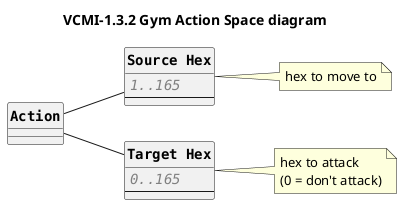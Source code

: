 @startuml "vcmi-1.32-gym-action-space"

title "VCMI-1.3.2 Gym Action Space diagram"
left to right direction
skinparam defaultTextAlignment center
skinparam ClassFontStyle bold
skinparam ClassFontName monospaced
skinparam ClassAttributeFontName monospaced
skinparam ClassAttributeIconSize 0
skinparam DefaultTextAlignment left
hide circle
set namespaceSeparator none

' space
!$nbsp = "<U+00A0>"

!procedure $branch($name, $id, $parent_id)
class "$name" as $id {
  --
}
$parent_id -- $id
!endprocedure

!procedure $leaf($name, $id, $parent_id, $txt)
class "$name" as $id {
  $desc($txt)
  --
}
$parent_id -- $id
!endprocedure

!procedure $leaf($name, $parent_id, $txt)
$leaf($name, $name, $parent_id, $txt)
!endprocedure

!function $desc($txt)
!return "<color:Gray><i>"+$txt+"</i></color>"
!endfunction

''''''''''''''''''''''''''''''''''''''''''''''''''''''''''''''''''''''''''''''''
''''''''''''''''''''''''''''''''''''''''''''''''''''''''''''''''''''''''''''''''

class Action {}

$leaf("Source Hex", srchex, Action, "1..165")

note right of srchex
  hex to move to
end note

$leaf("Target Hex", dsthex, Action, "0..165")

note right of dsthex
  hex to attack
  (0 = don't attack)
end note

@enduml
